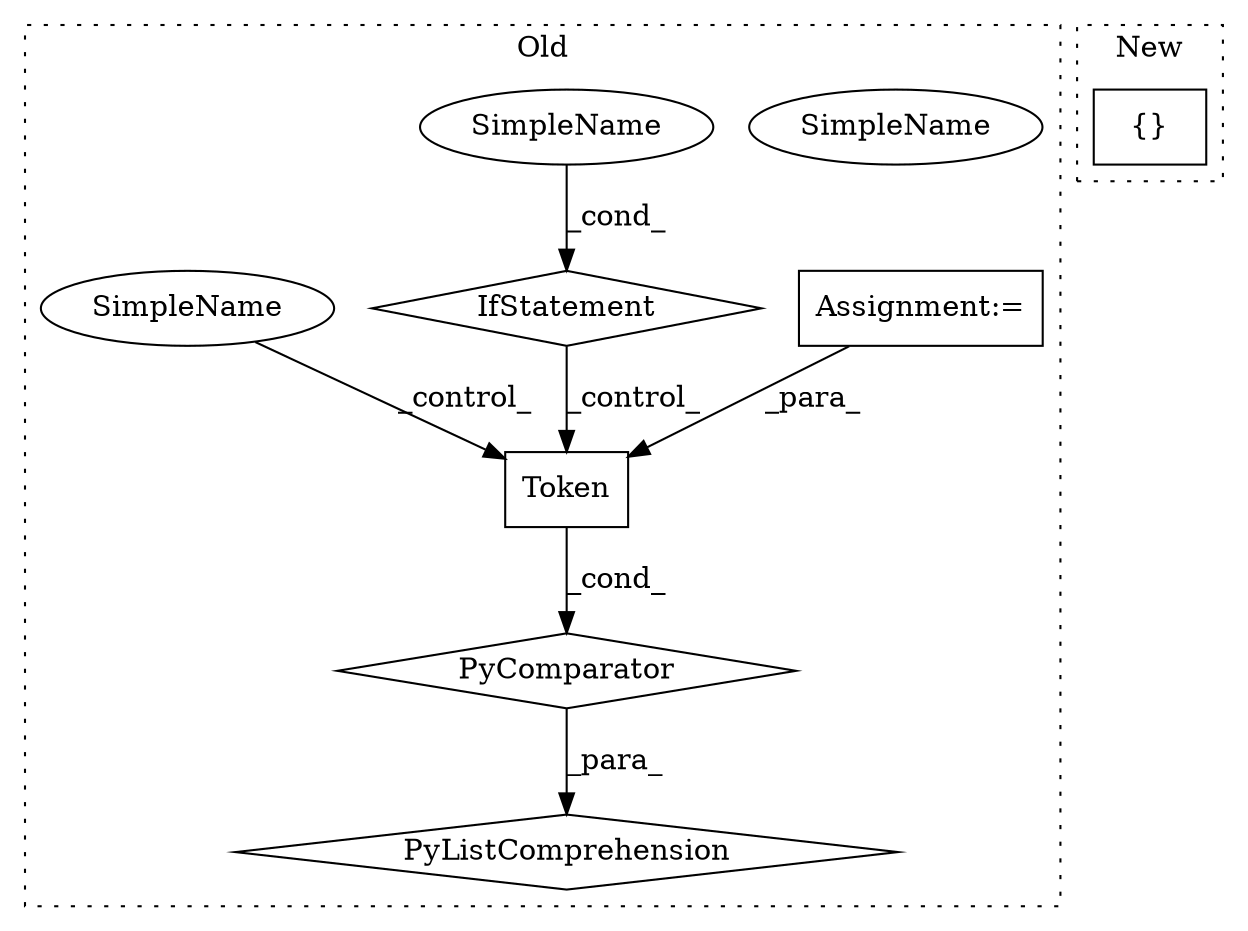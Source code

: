 digraph G {
subgraph cluster0 {
1 [label="Token" a="32" s="498,508" l="6,1" shape="box"];
3 [label="Assignment:=" a="7" s="681" l="37" shape="box"];
4 [label="IfStatement" a="25" s="681" l="37" shape="diamond"];
5 [label="SimpleName" a="42" s="713" l="5" shape="ellipse"];
6 [label="PyListComprehension" a="109" s="498" l="241" shape="diamond"];
7 [label="PyComparator" a="113" s="681" l="37" shape="diamond"];
8 [label="SimpleName" a="42" s="713" l="5" shape="ellipse"];
9 [label="SimpleName" a="42" s="610" l="5" shape="ellipse"];
label = "Old";
style="dotted";
}
subgraph cluster1 {
2 [label="{}" a="4" s="666" l="2" shape="box"];
label = "New";
style="dotted";
}
1 -> 7 [label="_cond_"];
3 -> 1 [label="_para_"];
4 -> 1 [label="_control_"];
7 -> 6 [label="_para_"];
8 -> 4 [label="_cond_"];
9 -> 1 [label="_control_"];
}